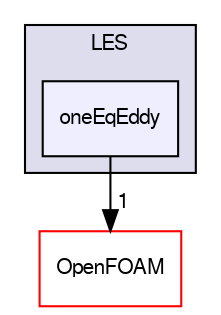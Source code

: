digraph "src/turbulenceModels/compressible/LES/oneEqEddy" {
  bgcolor=transparent;
  compound=true
  node [ fontsize="10", fontname="FreeSans"];
  edge [ labelfontsize="10", labelfontname="FreeSans"];
  subgraph clusterdir_943ca0c0198c4ddad648a9ecd502bcf4 {
    graph [ bgcolor="#ddddee", pencolor="black", label="LES" fontname="FreeSans", fontsize="10", URL="dir_943ca0c0198c4ddad648a9ecd502bcf4.html"]
  dir_9d275cecab62a32a1861cb1aa8d881ce [shape=box, label="oneEqEddy", style="filled", fillcolor="#eeeeff", pencolor="black", URL="dir_9d275cecab62a32a1861cb1aa8d881ce.html"];
  }
  dir_c5473ff19b20e6ec4dfe5c310b3778a8 [shape=box label="OpenFOAM" color="red" URL="dir_c5473ff19b20e6ec4dfe5c310b3778a8.html"];
  dir_9d275cecab62a32a1861cb1aa8d881ce->dir_c5473ff19b20e6ec4dfe5c310b3778a8 [headlabel="1", labeldistance=1.5 headhref="dir_002845_001732.html"];
}
